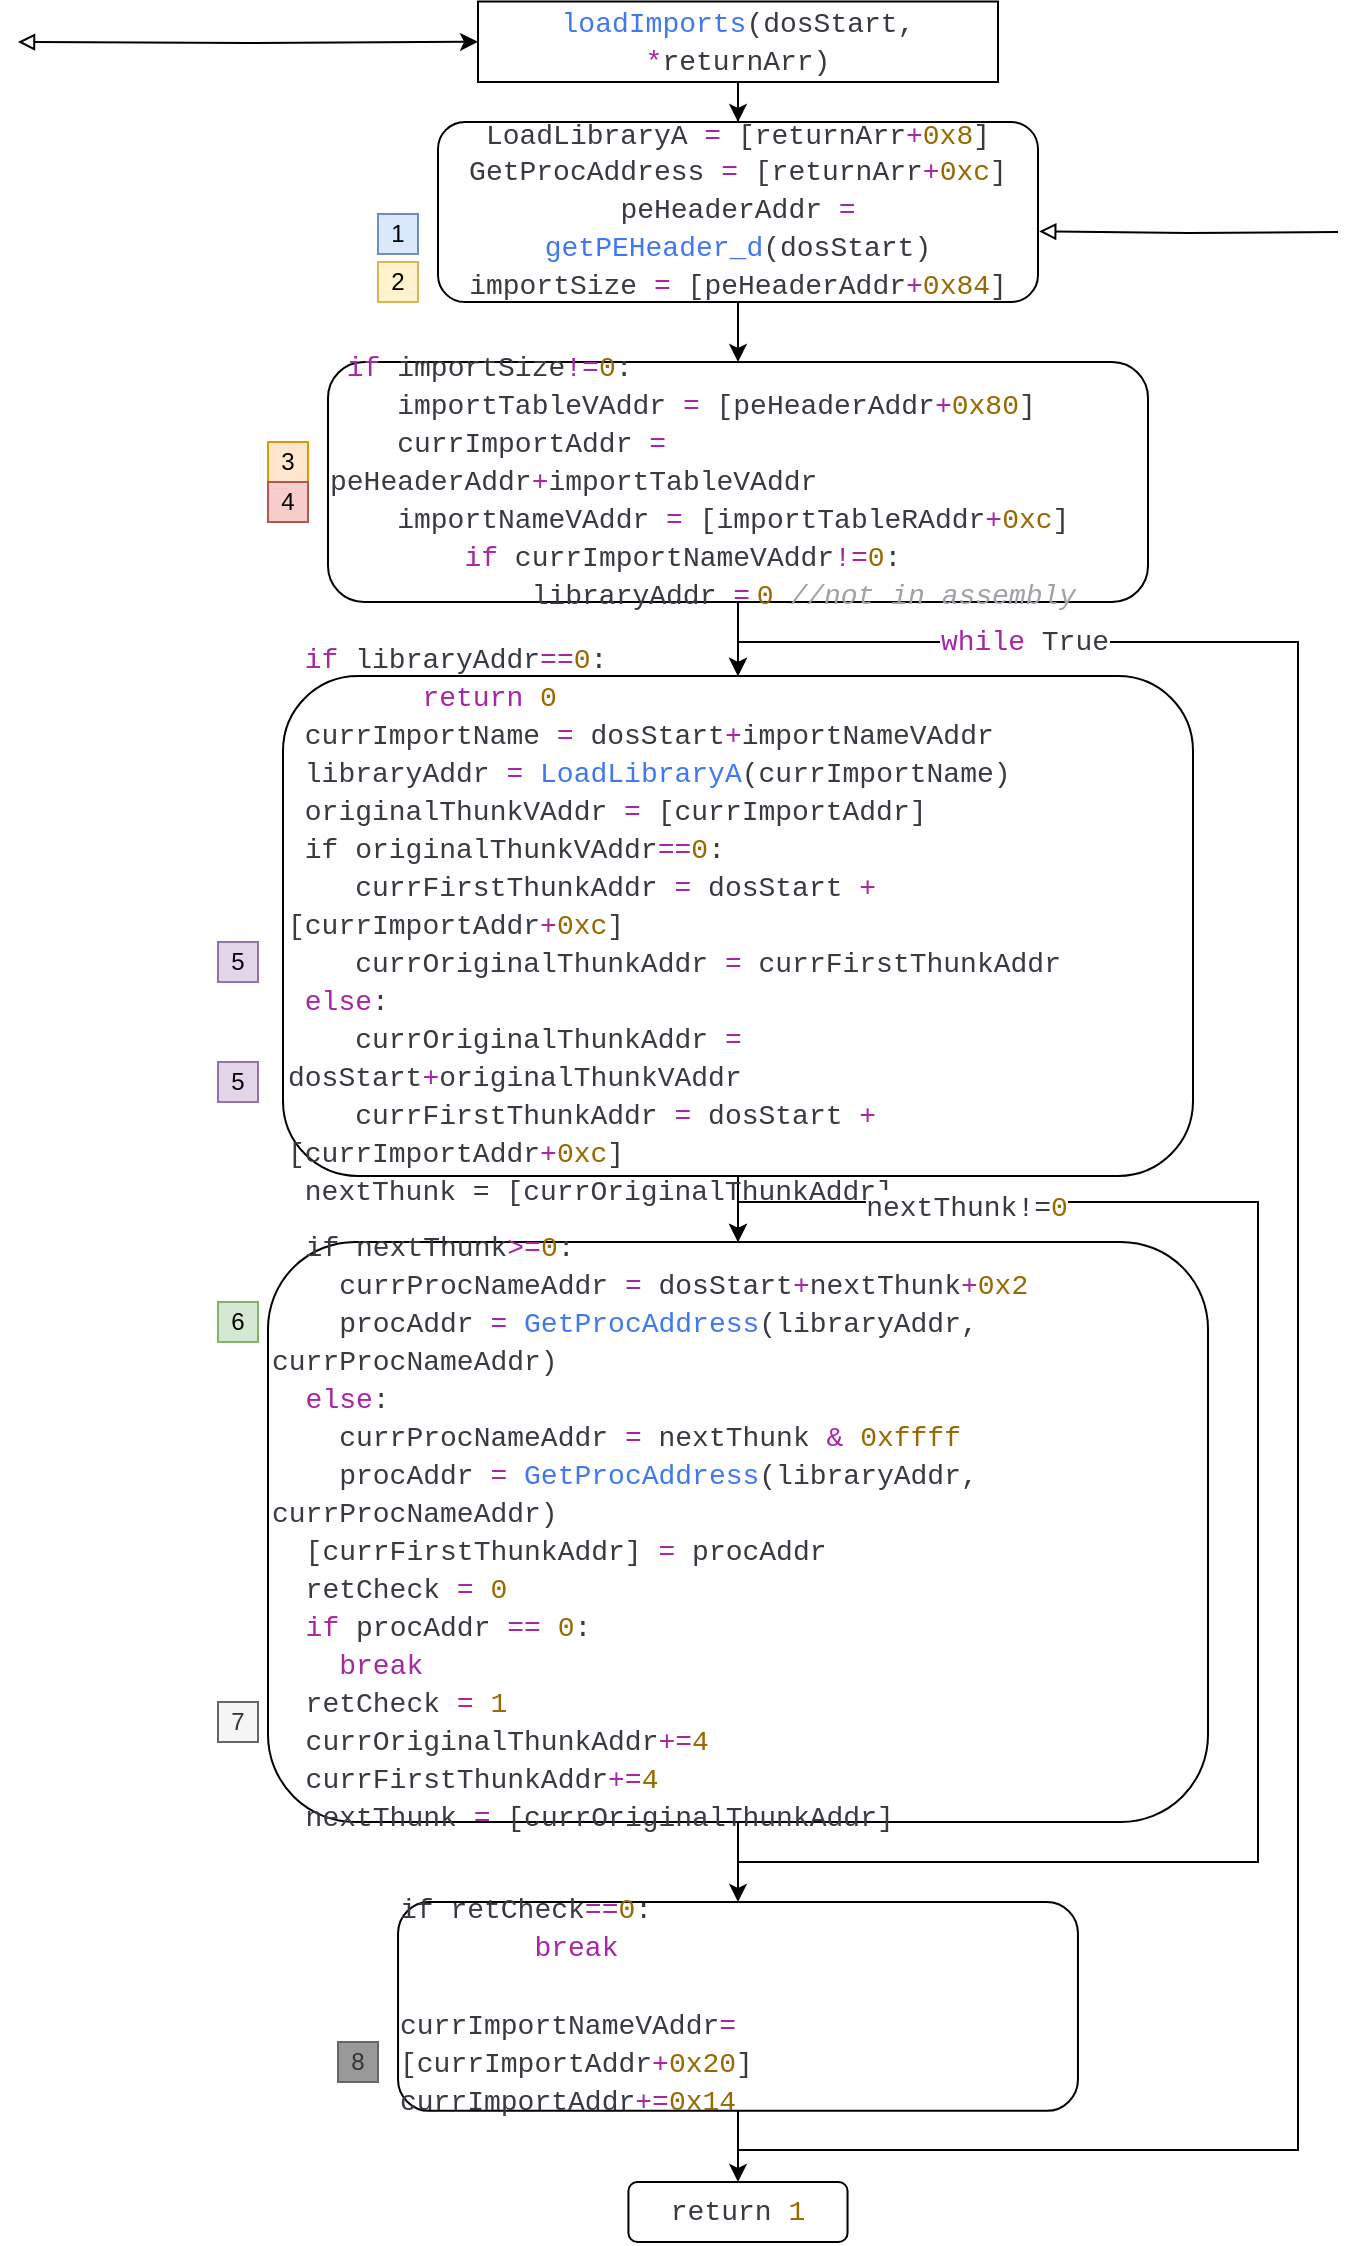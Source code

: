 <mxfile version="22.1.6" type="onedrive">
  <diagram name="Page-1" id="r7QO4Svnjzv9mqoSbV15">
    <mxGraphModel dx="2483" dy="1143" grid="1" gridSize="10" guides="1" tooltips="1" connect="1" arrows="1" fold="1" page="1" pageScale="1" pageWidth="827" pageHeight="1169" math="0" shadow="0">
      <root>
        <mxCell id="0" />
        <mxCell id="1" parent="0" />
        <mxCell id="sDuOZ8rJzNfvOt0U64E7-33" style="edgeStyle=orthogonalEdgeStyle;rounded=0;orthogonalLoop=1;jettySize=auto;html=1;startArrow=block;startFill=0;" parent="1" edge="1" target="rQY_pJQSnhhkj6G3Ea3p-1">
          <mxGeometry relative="1" as="geometry">
            <mxPoint x="900" y="820.235" as="targetPoint" />
            <mxPoint x="610" y="820" as="sourcePoint" />
          </mxGeometry>
        </mxCell>
        <mxCell id="rQY_pJQSnhhkj6G3Ea3p-2" style="edgeStyle=orthogonalEdgeStyle;rounded=0;orthogonalLoop=1;jettySize=auto;html=1;exitX=0.5;exitY=1;exitDx=0;exitDy=0;" edge="1" parent="1" source="rQY_pJQSnhhkj6G3Ea3p-1" target="rQY_pJQSnhhkj6G3Ea3p-4">
          <mxGeometry relative="1" as="geometry">
            <mxPoint x="970" y="890" as="targetPoint" />
          </mxGeometry>
        </mxCell>
        <mxCell id="rQY_pJQSnhhkj6G3Ea3p-1" value="&lt;div style=&quot;color: rgb(56, 58, 66); font-family: Consolas, &amp;quot;Courier New&amp;quot;, monospace; font-size: 14px; line-height: 19px;&quot;&gt;&lt;div style=&quot;&quot;&gt;&lt;span style=&quot;color: rgb(64, 120, 242);&quot;&gt;loadImports&lt;/span&gt;(dosStart, &lt;span style=&quot;color: rgb(166, 38, 164);&quot;&gt;*&lt;/span&gt;returnArr)&lt;/div&gt;&lt;/div&gt;" style="rounded=0;whiteSpace=wrap;html=1;" vertex="1" parent="1">
          <mxGeometry x="840" y="799.76" width="260" height="40.24" as="geometry" />
        </mxCell>
        <mxCell id="rQY_pJQSnhhkj6G3Ea3p-5" style="edgeStyle=orthogonalEdgeStyle;rounded=0;orthogonalLoop=1;jettySize=auto;html=1;exitX=0.5;exitY=1;exitDx=0;exitDy=0;" edge="1" parent="1" source="rQY_pJQSnhhkj6G3Ea3p-4" target="rQY_pJQSnhhkj6G3Ea3p-6">
          <mxGeometry relative="1" as="geometry">
            <mxPoint x="970" y="990" as="targetPoint" />
          </mxGeometry>
        </mxCell>
        <mxCell id="rQY_pJQSnhhkj6G3Ea3p-4" value="&lt;span style=&quot;color: rgb(56, 58, 66); font-family: Consolas, &amp;quot;Courier New&amp;quot;, monospace; font-size: 14px; background-color: initial;&quot;&gt;LoadLibraryA &lt;/span&gt;&lt;span style=&quot;font-family: Consolas, &amp;quot;Courier New&amp;quot;, monospace; font-size: 14px; background-color: initial; color: rgb(166, 38, 164);&quot;&gt;=&lt;/span&gt;&lt;span style=&quot;color: rgb(56, 58, 66); font-family: Consolas, &amp;quot;Courier New&amp;quot;, monospace; font-size: 14px; background-color: initial;&quot;&gt; [returnArr&lt;/span&gt;&lt;span style=&quot;font-family: Consolas, &amp;quot;Courier New&amp;quot;, monospace; font-size: 14px; background-color: initial; color: rgb(166, 38, 164);&quot;&gt;+&lt;/span&gt;&lt;span style=&quot;font-family: Consolas, &amp;quot;Courier New&amp;quot;, monospace; font-size: 14px; background-color: initial; color: rgb(152, 104, 1);&quot;&gt;0x8&lt;/span&gt;&lt;span style=&quot;color: rgb(56, 58, 66); font-family: Consolas, &amp;quot;Courier New&amp;quot;, monospace; font-size: 14px; background-color: initial;&quot;&gt;]&lt;/span&gt;&lt;br&gt;&lt;div style=&quot;color: rgb(56, 58, 66); font-family: Consolas, &amp;quot;Courier New&amp;quot;, monospace; font-weight: normal; font-size: 14px; line-height: 19px;&quot;&gt;&lt;div&gt;&lt;span style=&quot;color: #383a42;&quot;&gt;GetProcAddress &lt;/span&gt;&lt;span style=&quot;color: #a626a4;&quot;&gt;=&lt;/span&gt;&lt;span style=&quot;color: #383a42;&quot;&gt; [returnArr&lt;/span&gt;&lt;span style=&quot;color: #a626a4;&quot;&gt;+&lt;/span&gt;&lt;span style=&quot;color: #986801;&quot;&gt;0xc&lt;/span&gt;&lt;span style=&quot;color: #383a42;&quot;&gt;]&lt;/span&gt;&lt;/div&gt;&lt;div&gt;&lt;span style=&quot;color: #383a42;&quot;&gt;peHeaderAddr &lt;/span&gt;&lt;span style=&quot;color: #a626a4;&quot;&gt;=&lt;/span&gt;&lt;span style=&quot;color: #383a42;&quot;&gt; &lt;/span&gt;&lt;span style=&quot;color: #4078f2;&quot;&gt;getPEHeader_d&lt;/span&gt;&lt;span style=&quot;color: #383a42;&quot;&gt;(dosStart)&lt;/span&gt;&lt;/div&gt;&lt;div&gt;importSize &lt;span style=&quot;color: rgb(166, 38, 164);&quot;&gt;=&lt;/span&gt; [peHeaderAddr&lt;span style=&quot;color: rgb(166, 38, 164);&quot;&gt;+&lt;/span&gt;&lt;span style=&quot;color: rgb(152, 104, 1);&quot;&gt;0x84&lt;/span&gt;]&lt;/div&gt;&lt;/div&gt;" style="rounded=1;whiteSpace=wrap;html=1;" vertex="1" parent="1">
          <mxGeometry x="820" y="860" width="300" height="90" as="geometry" />
        </mxCell>
        <mxCell id="rQY_pJQSnhhkj6G3Ea3p-7" style="edgeStyle=orthogonalEdgeStyle;rounded=0;orthogonalLoop=1;jettySize=auto;html=1;exitX=0.5;exitY=1;exitDx=0;exitDy=0;" edge="1" parent="1" source="rQY_pJQSnhhkj6G3Ea3p-6" target="rQY_pJQSnhhkj6G3Ea3p-8">
          <mxGeometry relative="1" as="geometry">
            <mxPoint x="970" y="1150" as="targetPoint" />
            <mxPoint x="970" y="1120" as="sourcePoint" />
          </mxGeometry>
        </mxCell>
        <mxCell id="rQY_pJQSnhhkj6G3Ea3p-6" value="&lt;div style=&quot;line-height: 19px;&quot;&gt;&lt;div style=&quot;color: rgb(56, 58, 66); font-family: Consolas, &amp;quot;Courier New&amp;quot;, monospace; font-size: 14px;&quot;&gt;&lt;div style=&quot;line-height: 19px;&quot;&gt;&lt;div style=&quot;text-align: left;&quot;&gt;&lt;span style=&quot;color: rgb(166, 38, 164);&quot;&gt;&amp;nbsp;if&lt;/span&gt; importSize&lt;span style=&quot;color: rgb(166, 38, 164);&quot;&gt;!=&lt;/span&gt;&lt;span style=&quot;color: rgb(152, 104, 1);&quot;&gt;0&lt;/span&gt;:&lt;br&gt;&lt;/div&gt;&lt;/div&gt;&lt;/div&gt;&lt;div style=&quot;color: rgb(56, 58, 66); font-family: Consolas, &amp;quot;Courier New&amp;quot;, monospace; font-size: 14px; text-align: left;&quot;&gt;&amp;nbsp; &amp;nbsp; importTableVAddr &lt;span style=&quot;color: rgb(166, 38, 164);&quot;&gt;=&lt;/span&gt; [peHeaderAddr&lt;span style=&quot;color: rgb(166, 38, 164);&quot;&gt;+&lt;/span&gt;&lt;span style=&quot;color: rgb(152, 104, 1);&quot;&gt;0x80&lt;/span&gt;]&lt;br&gt;&lt;/div&gt;&lt;div style=&quot;color: rgb(56, 58, 66); font-family: Consolas, &amp;quot;Courier New&amp;quot;, monospace; font-size: 14px; text-align: left;&quot;&gt;&amp;nbsp; &amp;nbsp; currImportAddr &lt;span style=&quot;color: #a626a4;&quot;&gt;=&lt;/span&gt;&amp;nbsp; &amp;nbsp; peHeaderAddr&lt;span style=&quot;color: #a626a4;&quot;&gt;+&lt;/span&gt;importTableVAddr&lt;/div&gt;&lt;div style=&quot;color: rgb(56, 58, 66); font-family: Consolas, &amp;quot;Courier New&amp;quot;, monospace; font-size: 14px; text-align: left;&quot;&gt;&amp;nbsp; &amp;nbsp; importNameVAddr &lt;span style=&quot;color: rgb(166, 38, 164);&quot;&gt;=&lt;/span&gt; [importTableRAddr&lt;span style=&quot;color: rgb(166, 38, 164);&quot;&gt;+&lt;/span&gt;&lt;span style=&quot;color: rgb(152, 104, 1);&quot;&gt;0xc&lt;/span&gt;]&lt;/div&gt;&lt;div style=&quot;text-align: left;&quot;&gt;&lt;div style=&quot;line-height: 19px;&quot;&gt;&lt;div style=&quot;color: rgb(56, 58, 66); font-family: Consolas, &amp;quot;Courier New&amp;quot;, monospace; font-size: 14px;&quot;&gt;&amp;nbsp; &amp;nbsp; &amp;nbsp; &amp;nbsp; &lt;span style=&quot;color: rgb(166, 38, 164);&quot;&gt;if&lt;/span&gt; currImportNameVAddr&lt;span style=&quot;color: rgb(166, 38, 164);&quot;&gt;!=&lt;/span&gt;&lt;span style=&quot;color: rgb(152, 104, 1);&quot;&gt;0&lt;/span&gt;:&lt;/div&gt;&lt;div style=&quot;&quot;&gt;&lt;font style=&quot;&quot; face=&quot;Consolas, Courier New, monospace&quot; color=&quot;#383a42&quot;&gt;&lt;span style=&quot;font-size: 14px;&quot;&gt;&amp;nbsp; &amp;nbsp; &amp;nbsp; &amp;nbsp; &amp;nbsp; &amp;nbsp; libraryAddr &lt;/span&gt;&lt;/font&gt;&lt;span style=&quot;color: rgb(166, 38, 164); font-family: Consolas, &amp;quot;Courier New&amp;quot;, monospace; font-size: 14px;&quot;&gt;=&lt;/span&gt; &lt;span style=&quot;color: rgb(152, 104, 1); font-family: Consolas, &amp;quot;Courier New&amp;quot;, monospace; font-size: 14px;&quot;&gt;0&lt;/span&gt;&lt;span style=&quot;color: rgb(160, 161, 167); font-family: Consolas, &amp;quot;Courier New&amp;quot;, monospace; font-size: 14px; font-style: italic;&quot;&gt; //not in&amp;nbsp;&lt;/span&gt;&lt;font style=&quot;&quot; face=&quot;Consolas, Courier New, monospace&quot; color=&quot;#a0a1a7&quot;&gt;&lt;span style=&quot;font-size: 14px;&quot;&gt;&lt;i style=&quot;&quot;&gt;assembly&lt;/i&gt;&lt;/span&gt;&lt;/font&gt;&lt;/div&gt;&lt;/div&gt;&lt;/div&gt;&lt;/div&gt;" style="rounded=1;whiteSpace=wrap;html=1;" vertex="1" parent="1">
          <mxGeometry x="765" y="980" width="410" height="120" as="geometry" />
        </mxCell>
        <mxCell id="rQY_pJQSnhhkj6G3Ea3p-9" style="edgeStyle=orthogonalEdgeStyle;rounded=0;orthogonalLoop=1;jettySize=auto;html=1;exitX=0.5;exitY=1;exitDx=0;exitDy=0;" edge="1" parent="1" source="rQY_pJQSnhhkj6G3Ea3p-8" target="rQY_pJQSnhhkj6G3Ea3p-10">
          <mxGeometry relative="1" as="geometry">
            <mxPoint x="969.545" y="1410" as="targetPoint" />
          </mxGeometry>
        </mxCell>
        <mxCell id="rQY_pJQSnhhkj6G3Ea3p-8" value="&lt;div style=&quot;color: rgb(56, 58, 66); font-family: Consolas, &amp;quot;Courier New&amp;quot;, monospace; font-size: 14px; line-height: 19px;&quot;&gt;&lt;div style=&quot;&quot;&gt;&lt;span style=&quot;color: rgb(166, 38, 164);&quot;&gt;&amp;nbsp;if&lt;/span&gt; libraryAddr&lt;span style=&quot;color: rgb(166, 38, 164);&quot;&gt;==&lt;/span&gt;&lt;span style=&quot;color: rgb(152, 104, 1);&quot;&gt;0&lt;/span&gt;:&lt;br&gt;&lt;/div&gt;&lt;div style=&quot;&quot;&gt;&amp;nbsp; &amp;nbsp; &amp;nbsp; &amp;nbsp; &lt;span style=&quot;color: #a626a4;&quot;&gt;return&lt;/span&gt; &lt;span style=&quot;color: #986801;&quot;&gt;0&lt;/span&gt;&lt;/div&gt;&lt;div style=&quot;&quot;&gt;&amp;nbsp;currImportName &lt;span style=&quot;color: #a626a4;&quot;&gt;=&lt;/span&gt; dosStart&lt;span style=&quot;color: #a626a4;&quot;&gt;+&lt;/span&gt;importNameVAddr&lt;/div&gt;&lt;div style=&quot;&quot;&gt;&amp;nbsp;libraryAddr &lt;span style=&quot;color: #a626a4;&quot;&gt;=&lt;/span&gt; &lt;span style=&quot;color: #4078f2;&quot;&gt;LoadLibraryA&lt;/span&gt;(currImportName)&lt;/div&gt;&lt;div style=&quot;&quot;&gt;&amp;nbsp;originalThunkVAddr &lt;span style=&quot;color: rgb(166, 38, 164);&quot;&gt;=&lt;/span&gt; [currImportAddr]&lt;br&gt;&lt;/div&gt;&lt;div style=&quot;&quot;&gt;&lt;div style=&quot;line-height: 19px;&quot;&gt;&lt;div style=&quot;&quot;&gt;&amp;nbsp;if&amp;nbsp;originalThunkVAddr&lt;span style=&quot;color: #a626a4;&quot;&gt;==&lt;/span&gt;&lt;span style=&quot;color: #986801;&quot;&gt;0&lt;/span&gt;:&lt;/div&gt;&lt;div style=&quot;&quot;&gt;&amp;nbsp; &amp;nbsp; currFirstThunkAddr &lt;span style=&quot;color: rgb(166, 38, 164);&quot;&gt;=&lt;/span&gt; dosStart &lt;span style=&quot;color: rgb(166, 38, 164);&quot;&gt;+&lt;/span&gt; [currImportAddr&lt;span style=&quot;color: rgb(166, 38, 164);&quot;&gt;+&lt;/span&gt;&lt;span style=&quot;color: rgb(152, 104, 1);&quot;&gt;0xc&lt;/span&gt;]&lt;br&gt;&lt;/div&gt;&lt;div style=&quot;&quot;&gt;&amp;nbsp; &amp;nbsp; currOriginalThunkAddr &lt;span style=&quot;color: rgb(166, 38, 164);&quot;&gt;=&lt;/span&gt; currFirstThunkAddr&lt;br&gt;&lt;/div&gt;&lt;div style=&quot;&quot;&gt;&lt;span style=&quot;color: #a626a4;&quot;&gt;&amp;nbsp;else&lt;/span&gt;:&lt;/div&gt;&lt;div style=&quot;&quot;&gt;&amp;nbsp; &amp;nbsp; currOriginalThunkAddr &lt;span style=&quot;color: rgb(166, 38, 164);&quot;&gt;=&lt;/span&gt; dosStart&lt;span style=&quot;color: rgb(166, 38, 164);&quot;&gt;+&lt;/span&gt;originalThunkVAddr&lt;br&gt;&lt;/div&gt;&lt;div style=&quot;&quot;&gt;&amp;nbsp; &amp;nbsp; currFirstThunkAddr &lt;span style=&quot;color: rgb(166, 38, 164);&quot;&gt;=&lt;/span&gt; dosStart &lt;span style=&quot;color: rgb(166, 38, 164);&quot;&gt;+&lt;/span&gt; [currImportAddr&lt;span style=&quot;color: rgb(166, 38, 164);&quot;&gt;+&lt;/span&gt;&lt;span style=&quot;color: rgb(152, 104, 1);&quot;&gt;0xc&lt;/span&gt;]&lt;br&gt;&lt;/div&gt;&lt;div style=&quot;&quot;&gt;&lt;div style=&quot;line-height: 19px;&quot;&gt;&lt;div style=&quot;&quot;&gt;&amp;nbsp;nextThunk = [currOriginalThunkAddr]&lt;/div&gt;&lt;div style=&quot;background-color: rgb(250, 250, 250);&quot;&gt;&lt;/div&gt;&lt;/div&gt;&lt;/div&gt;&lt;/div&gt;&lt;/div&gt;&lt;/div&gt;" style="rounded=1;whiteSpace=wrap;html=1;align=left;" vertex="1" parent="1">
          <mxGeometry x="742.5" y="1137" width="455" height="250" as="geometry" />
        </mxCell>
        <mxCell id="rQY_pJQSnhhkj6G3Ea3p-13" style="edgeStyle=orthogonalEdgeStyle;rounded=0;orthogonalLoop=1;jettySize=auto;html=1;exitX=0.5;exitY=1;exitDx=0;exitDy=0;" edge="1" parent="1" source="rQY_pJQSnhhkj6G3Ea3p-10" target="rQY_pJQSnhhkj6G3Ea3p-14">
          <mxGeometry relative="1" as="geometry">
            <mxPoint x="970.043" y="1795.565" as="targetPoint" />
          </mxGeometry>
        </mxCell>
        <mxCell id="rQY_pJQSnhhkj6G3Ea3p-10" value="&lt;div style=&quot;color: rgb(56, 58, 66); font-family: Consolas, &amp;quot;Courier New&amp;quot;, monospace; font-size: 14px; line-height: 19px;&quot;&gt;&lt;div style=&quot;&quot;&gt;&amp;nbsp; if nextThunk&lt;span style=&quot;color: rgb(166, 38, 164);&quot;&gt;&amp;gt;=&lt;/span&gt;&lt;span style=&quot;color: rgb(152, 104, 1);&quot;&gt;0&lt;/span&gt;:&lt;/div&gt;&lt;div style=&quot;&quot;&gt;&amp;nbsp; &amp;nbsp; currProcNameAddr &lt;span style=&quot;color: rgb(166, 38, 164);&quot;&gt;=&lt;/span&gt; dosStart&lt;span style=&quot;color: rgb(166, 38, 164);&quot;&gt;+&lt;/span&gt;nextThunk&lt;span style=&quot;color: rgb(166, 38, 164);&quot;&gt;+&lt;/span&gt;&lt;span style=&quot;color: rgb(152, 104, 1);&quot;&gt;0x2&lt;/span&gt;&lt;br&gt;&lt;/div&gt;&lt;div style=&quot;&quot;&gt;&amp;nbsp; &amp;nbsp; procAddr &lt;span style=&quot;color: #a626a4;&quot;&gt;=&lt;/span&gt; &lt;span style=&quot;color: #4078f2;&quot;&gt;GetProcAddress&lt;/span&gt;(libraryAddr, currProcNameAddr)&lt;/div&gt;&lt;div style=&quot;&quot;&gt;&lt;span style=&quot;color: #a626a4;&quot;&gt;&amp;nbsp; else&lt;/span&gt;:&lt;/div&gt;&lt;div style=&quot;&quot;&gt;&amp;nbsp; &amp;nbsp; currProcNameAddr &lt;span style=&quot;color: #a626a4;&quot;&gt;=&lt;/span&gt; nextThunk &lt;span style=&quot;color: #a626a4;&quot;&gt;&amp;amp;&lt;/span&gt; &lt;span style=&quot;color: #986801;&quot;&gt;0xffff&lt;/span&gt;&lt;/div&gt;&lt;div style=&quot;&quot;&gt;&amp;nbsp; &amp;nbsp; procAddr &lt;span style=&quot;color: #a626a4;&quot;&gt;=&lt;/span&gt; &lt;span style=&quot;color: #4078f2;&quot;&gt;GetProcAddress&lt;/span&gt;(libraryAddr, currProcNameAddr)&lt;/div&gt;&lt;div style=&quot;&quot;&gt;&amp;nbsp; [currFirstThunkAddr] &lt;span style=&quot;color: rgb(166, 38, 164);&quot;&gt;=&lt;/span&gt; procAddr&lt;br&gt;&lt;/div&gt;&lt;div style=&quot;&quot;&gt;&amp;nbsp; retCheck &lt;span style=&quot;color: #a626a4;&quot;&gt;=&lt;/span&gt; &lt;span style=&quot;color: #986801;&quot;&gt;0&lt;/span&gt;&lt;/div&gt;&lt;div style=&quot;&quot;&gt;&lt;span style=&quot;color: #a626a4;&quot;&gt;&amp;nbsp; if&lt;/span&gt; procAddr &lt;span style=&quot;color: #a626a4;&quot;&gt;==&amp;nbsp;&lt;/span&gt;&lt;span style=&quot;color: #986801;&quot;&gt;0&lt;/span&gt;:&lt;/div&gt;&lt;div style=&quot;&quot;&gt;&amp;nbsp; &amp;nbsp; &lt;span style=&quot;color: #a626a4;&quot;&gt;break&lt;/span&gt;&lt;/div&gt;&lt;div style=&quot;&quot;&gt;&amp;nbsp; retCheck &lt;span style=&quot;color: #a626a4;&quot;&gt;=&lt;/span&gt; &lt;span style=&quot;color: #986801;&quot;&gt;1&lt;/span&gt;&lt;/div&gt;&lt;div style=&quot;&quot;&gt;&amp;nbsp; currOriginalThunkAddr&lt;span style=&quot;color: rgb(166, 38, 164);&quot;&gt;+=&lt;/span&gt;&lt;span style=&quot;color: rgb(152, 104, 1);&quot;&gt;4&lt;/span&gt;&lt;br&gt;&lt;/div&gt;&lt;div style=&quot;&quot;&gt;&amp;nbsp; currFirstThunkAddr&lt;span style=&quot;color: #a626a4;&quot;&gt;+=&lt;/span&gt;&lt;span style=&quot;color: #986801;&quot;&gt;4&lt;/span&gt;&lt;/div&gt;&lt;div style=&quot;&quot;&gt;&amp;nbsp; nextThunk &lt;span style=&quot;color: rgb(166, 38, 164);&quot;&gt;=&lt;/span&gt; [currOriginalThunkAddr]&lt;/div&gt;&lt;/div&gt;" style="rounded=1;whiteSpace=wrap;html=1;align=left;" vertex="1" parent="1">
          <mxGeometry x="735" y="1419.96" width="470" height="290" as="geometry" />
        </mxCell>
        <mxCell id="rQY_pJQSnhhkj6G3Ea3p-11" style="edgeStyle=orthogonalEdgeStyle;rounded=0;orthogonalLoop=1;jettySize=auto;html=1;exitX=0.5;exitY=1;exitDx=0;exitDy=0;entryX=0.5;entryY=0;entryDx=0;entryDy=0;" edge="1" parent="1" source="rQY_pJQSnhhkj6G3Ea3p-10" target="rQY_pJQSnhhkj6G3Ea3p-10">
          <mxGeometry relative="1" as="geometry">
            <Array as="points">
              <mxPoint x="970" y="1729.96" />
              <mxPoint x="1230" y="1729.96" />
              <mxPoint x="1230" y="1399.96" />
              <mxPoint x="970" y="1399.96" />
            </Array>
          </mxGeometry>
        </mxCell>
        <mxCell id="rQY_pJQSnhhkj6G3Ea3p-12" value="&lt;div style=&quot;color: rgb(56, 58, 66); font-family: Consolas, &amp;quot;Courier New&amp;quot;, monospace; font-size: 14px; line-height: 19px;&quot;&gt;nextThunk!=&lt;span style=&quot;color: rgb(152, 104, 1);&quot;&gt;0&lt;/span&gt;&lt;/div&gt;" style="edgeLabel;html=1;align=center;verticalAlign=middle;resizable=0;points=[];" vertex="1" connectable="0" parent="rQY_pJQSnhhkj6G3Ea3p-11">
          <mxGeometry x="0.699" y="3" relative="1" as="geometry">
            <mxPoint as="offset" />
          </mxGeometry>
        </mxCell>
        <mxCell id="rQY_pJQSnhhkj6G3Ea3p-15" style="edgeStyle=orthogonalEdgeStyle;rounded=0;orthogonalLoop=1;jettySize=auto;html=1;exitX=0.5;exitY=1;exitDx=0;exitDy=0;entryX=0.5;entryY=0;entryDx=0;entryDy=0;" edge="1" parent="1" source="rQY_pJQSnhhkj6G3Ea3p-14" target="rQY_pJQSnhhkj6G3Ea3p-8">
          <mxGeometry relative="1" as="geometry">
            <Array as="points">
              <mxPoint x="970" y="1874" />
              <mxPoint x="1250" y="1874" />
              <mxPoint x="1250" y="1120" />
              <mxPoint x="970" y="1120" />
            </Array>
          </mxGeometry>
        </mxCell>
        <mxCell id="rQY_pJQSnhhkj6G3Ea3p-16" value="&lt;div style=&quot;color: rgb(56, 58, 66); font-family: Consolas, &amp;quot;Courier New&amp;quot;, monospace; font-size: 14px; line-height: 19px;&quot;&gt;&lt;div style=&quot;&quot;&gt;&lt;span style=&quot;color: rgb(166, 38, 164);&quot;&gt;while&lt;/span&gt; True&lt;/div&gt;&lt;/div&gt;" style="edgeLabel;html=1;align=center;verticalAlign=middle;resizable=0;points=[];" vertex="1" connectable="0" parent="rQY_pJQSnhhkj6G3Ea3p-15">
          <mxGeometry x="0.82" relative="1" as="geometry">
            <mxPoint x="38" as="offset" />
          </mxGeometry>
        </mxCell>
        <mxCell id="rQY_pJQSnhhkj6G3Ea3p-17" style="edgeStyle=orthogonalEdgeStyle;rounded=0;orthogonalLoop=1;jettySize=auto;html=1;exitX=0.5;exitY=1;exitDx=0;exitDy=0;" edge="1" parent="1" source="rQY_pJQSnhhkj6G3Ea3p-14" target="rQY_pJQSnhhkj6G3Ea3p-18">
          <mxGeometry relative="1" as="geometry">
            <mxPoint x="969.545" y="1920" as="targetPoint" />
          </mxGeometry>
        </mxCell>
        <mxCell id="rQY_pJQSnhhkj6G3Ea3p-14" value="&lt;div style=&quot;line-height: 19px;&quot;&gt;&lt;div style=&quot;color: rgb(56, 58, 66); font-family: Consolas, &amp;quot;Courier New&amp;quot;, monospace; font-size: 14px; text-align: left;&quot;&gt;if retCheck&lt;span style=&quot;color: rgb(166, 38, 164);&quot;&gt;==&lt;/span&gt;&lt;span style=&quot;color: rgb(152, 104, 1);&quot;&gt;0&lt;/span&gt;:&lt;/div&gt;&lt;div style=&quot;color: rgb(56, 58, 66); font-family: Consolas, &amp;quot;Courier New&amp;quot;, monospace; font-size: 14px; text-align: left;&quot;&gt;&lt;span style=&quot;color: #a626a4;&quot;&gt;&lt;span style=&quot;white-space: pre;&quot;&gt;&#x9;&lt;/span&gt;break&lt;/span&gt;&lt;/div&gt;&lt;div style=&quot;text-align: left;&quot;&gt;&lt;font face=&quot;Consolas, Courier New, monospace&quot; color=&quot;#383a42&quot;&gt;&lt;span style=&quot;font-size: 14px;&quot;&gt;&lt;br&gt;&lt;/span&gt;&lt;/font&gt;&lt;/div&gt;&lt;div style=&quot;text-align: left; color: rgb(56, 58, 66); font-family: Consolas, &amp;quot;Courier New&amp;quot;, monospace; font-size: 14px;&quot;&gt;currImportNameVAddr&lt;span style=&quot;color: rgb(166, 38, 164);&quot;&gt;=&lt;/span&gt; [currImportAddr&lt;span style=&quot;color: rgb(166, 38, 164);&quot;&gt;+&lt;/span&gt;&lt;span style=&quot;color: rgb(152, 104, 1);&quot;&gt;0x20&lt;/span&gt;]&lt;br&gt;&lt;/div&gt;&lt;div style=&quot;text-align: left; color: rgb(56, 58, 66); font-family: Consolas, &amp;quot;Courier New&amp;quot;, monospace; font-size: 14px;&quot;&gt;currImportAddr&lt;span style=&quot;color: rgb(166, 38, 164);&quot;&gt;+=&lt;/span&gt;&lt;span style=&quot;color: rgb(152, 104, 1);&quot;&gt;0x14&lt;/span&gt;&lt;br&gt;&lt;/div&gt;&lt;/div&gt;" style="rounded=1;whiteSpace=wrap;html=1;" vertex="1" parent="1">
          <mxGeometry x="800.02" y="1750" width="339.96" height="104.43" as="geometry" />
        </mxCell>
        <mxCell id="rQY_pJQSnhhkj6G3Ea3p-18" value="&lt;div style=&quot;color: rgb(56, 58, 66); font-family: Consolas, &amp;quot;Courier New&amp;quot;, monospace; font-size: 14px; line-height: 19px;&quot;&gt;&lt;div style=&quot;&quot;&gt;return &lt;span style=&quot;color: rgb(152, 104, 1);&quot;&gt;1&lt;/span&gt;&lt;/div&gt;&lt;/div&gt;" style="rounded=1;whiteSpace=wrap;html=1;" vertex="1" parent="1">
          <mxGeometry x="915.22" y="1890" width="109.55" height="30" as="geometry" />
        </mxCell>
        <mxCell id="rQY_pJQSnhhkj6G3Ea3p-19" value="1" style="text;html=1;strokeColor=#6c8ebf;fillColor=#dae8fc;align=center;verticalAlign=middle;whiteSpace=wrap;rounded=0;" vertex="1" parent="1">
          <mxGeometry x="790" y="906" width="20" height="20" as="geometry" />
        </mxCell>
        <mxCell id="rQY_pJQSnhhkj6G3Ea3p-20" value="" style="endArrow=block;html=1;rounded=0;edgeStyle=orthogonalEdgeStyle;entryX=1.002;entryY=0.608;entryDx=0;entryDy=0;entryPerimeter=0;endFill=0;" edge="1" parent="1" target="rQY_pJQSnhhkj6G3Ea3p-4">
          <mxGeometry width="50" height="50" relative="1" as="geometry">
            <mxPoint x="1270" y="915" as="sourcePoint" />
            <mxPoint x="1204.51" y="870" as="targetPoint" />
          </mxGeometry>
        </mxCell>
        <mxCell id="rQY_pJQSnhhkj6G3Ea3p-22" value="2" style="text;html=1;strokeColor=#d6b656;fillColor=#fff2cc;align=center;verticalAlign=middle;whiteSpace=wrap;rounded=0;" vertex="1" parent="1">
          <mxGeometry x="790" y="930" width="20" height="20" as="geometry" />
        </mxCell>
        <mxCell id="rQY_pJQSnhhkj6G3Ea3p-23" value="3" style="text;html=1;strokeColor=#d79b00;fillColor=#ffe6cc;align=center;verticalAlign=middle;whiteSpace=wrap;rounded=0;" vertex="1" parent="1">
          <mxGeometry x="735" y="1020" width="20" height="20" as="geometry" />
        </mxCell>
        <mxCell id="rQY_pJQSnhhkj6G3Ea3p-24" value="4" style="text;html=1;strokeColor=#b85450;fillColor=#f8cecc;align=center;verticalAlign=middle;whiteSpace=wrap;rounded=0;" vertex="1" parent="1">
          <mxGeometry x="735" y="1040" width="20" height="20" as="geometry" />
        </mxCell>
        <mxCell id="rQY_pJQSnhhkj6G3Ea3p-25" value="5" style="text;html=1;strokeColor=#9673a6;fillColor=#e1d5e7;align=center;verticalAlign=middle;whiteSpace=wrap;rounded=0;" vertex="1" parent="1">
          <mxGeometry x="710" y="1270" width="20" height="20" as="geometry" />
        </mxCell>
        <mxCell id="rQY_pJQSnhhkj6G3Ea3p-26" value="5" style="text;html=1;strokeColor=#9673a6;fillColor=#e1d5e7;align=center;verticalAlign=middle;whiteSpace=wrap;rounded=0;" vertex="1" parent="1">
          <mxGeometry x="710" y="1330" width="20" height="20" as="geometry" />
        </mxCell>
        <mxCell id="rQY_pJQSnhhkj6G3Ea3p-27" value="6" style="text;html=1;strokeColor=#82b366;fillColor=#d5e8d4;align=center;verticalAlign=middle;whiteSpace=wrap;rounded=0;" vertex="1" parent="1">
          <mxGeometry x="710" y="1450" width="20" height="20" as="geometry" />
        </mxCell>
        <mxCell id="rQY_pJQSnhhkj6G3Ea3p-28" value="7" style="text;html=1;strokeColor=#666666;fillColor=#f5f5f5;align=center;verticalAlign=middle;whiteSpace=wrap;rounded=0;fontColor=#333333;" vertex="1" parent="1">
          <mxGeometry x="710" y="1650" width="20" height="20" as="geometry" />
        </mxCell>
        <mxCell id="rQY_pJQSnhhkj6G3Ea3p-29" value="8" style="text;html=1;strokeColor=#666666;fillColor=#999999;align=center;verticalAlign=middle;whiteSpace=wrap;rounded=0;fontColor=#333333;" vertex="1" parent="1">
          <mxGeometry x="770" y="1820" width="20" height="20" as="geometry" />
        </mxCell>
      </root>
    </mxGraphModel>
  </diagram>
</mxfile>
